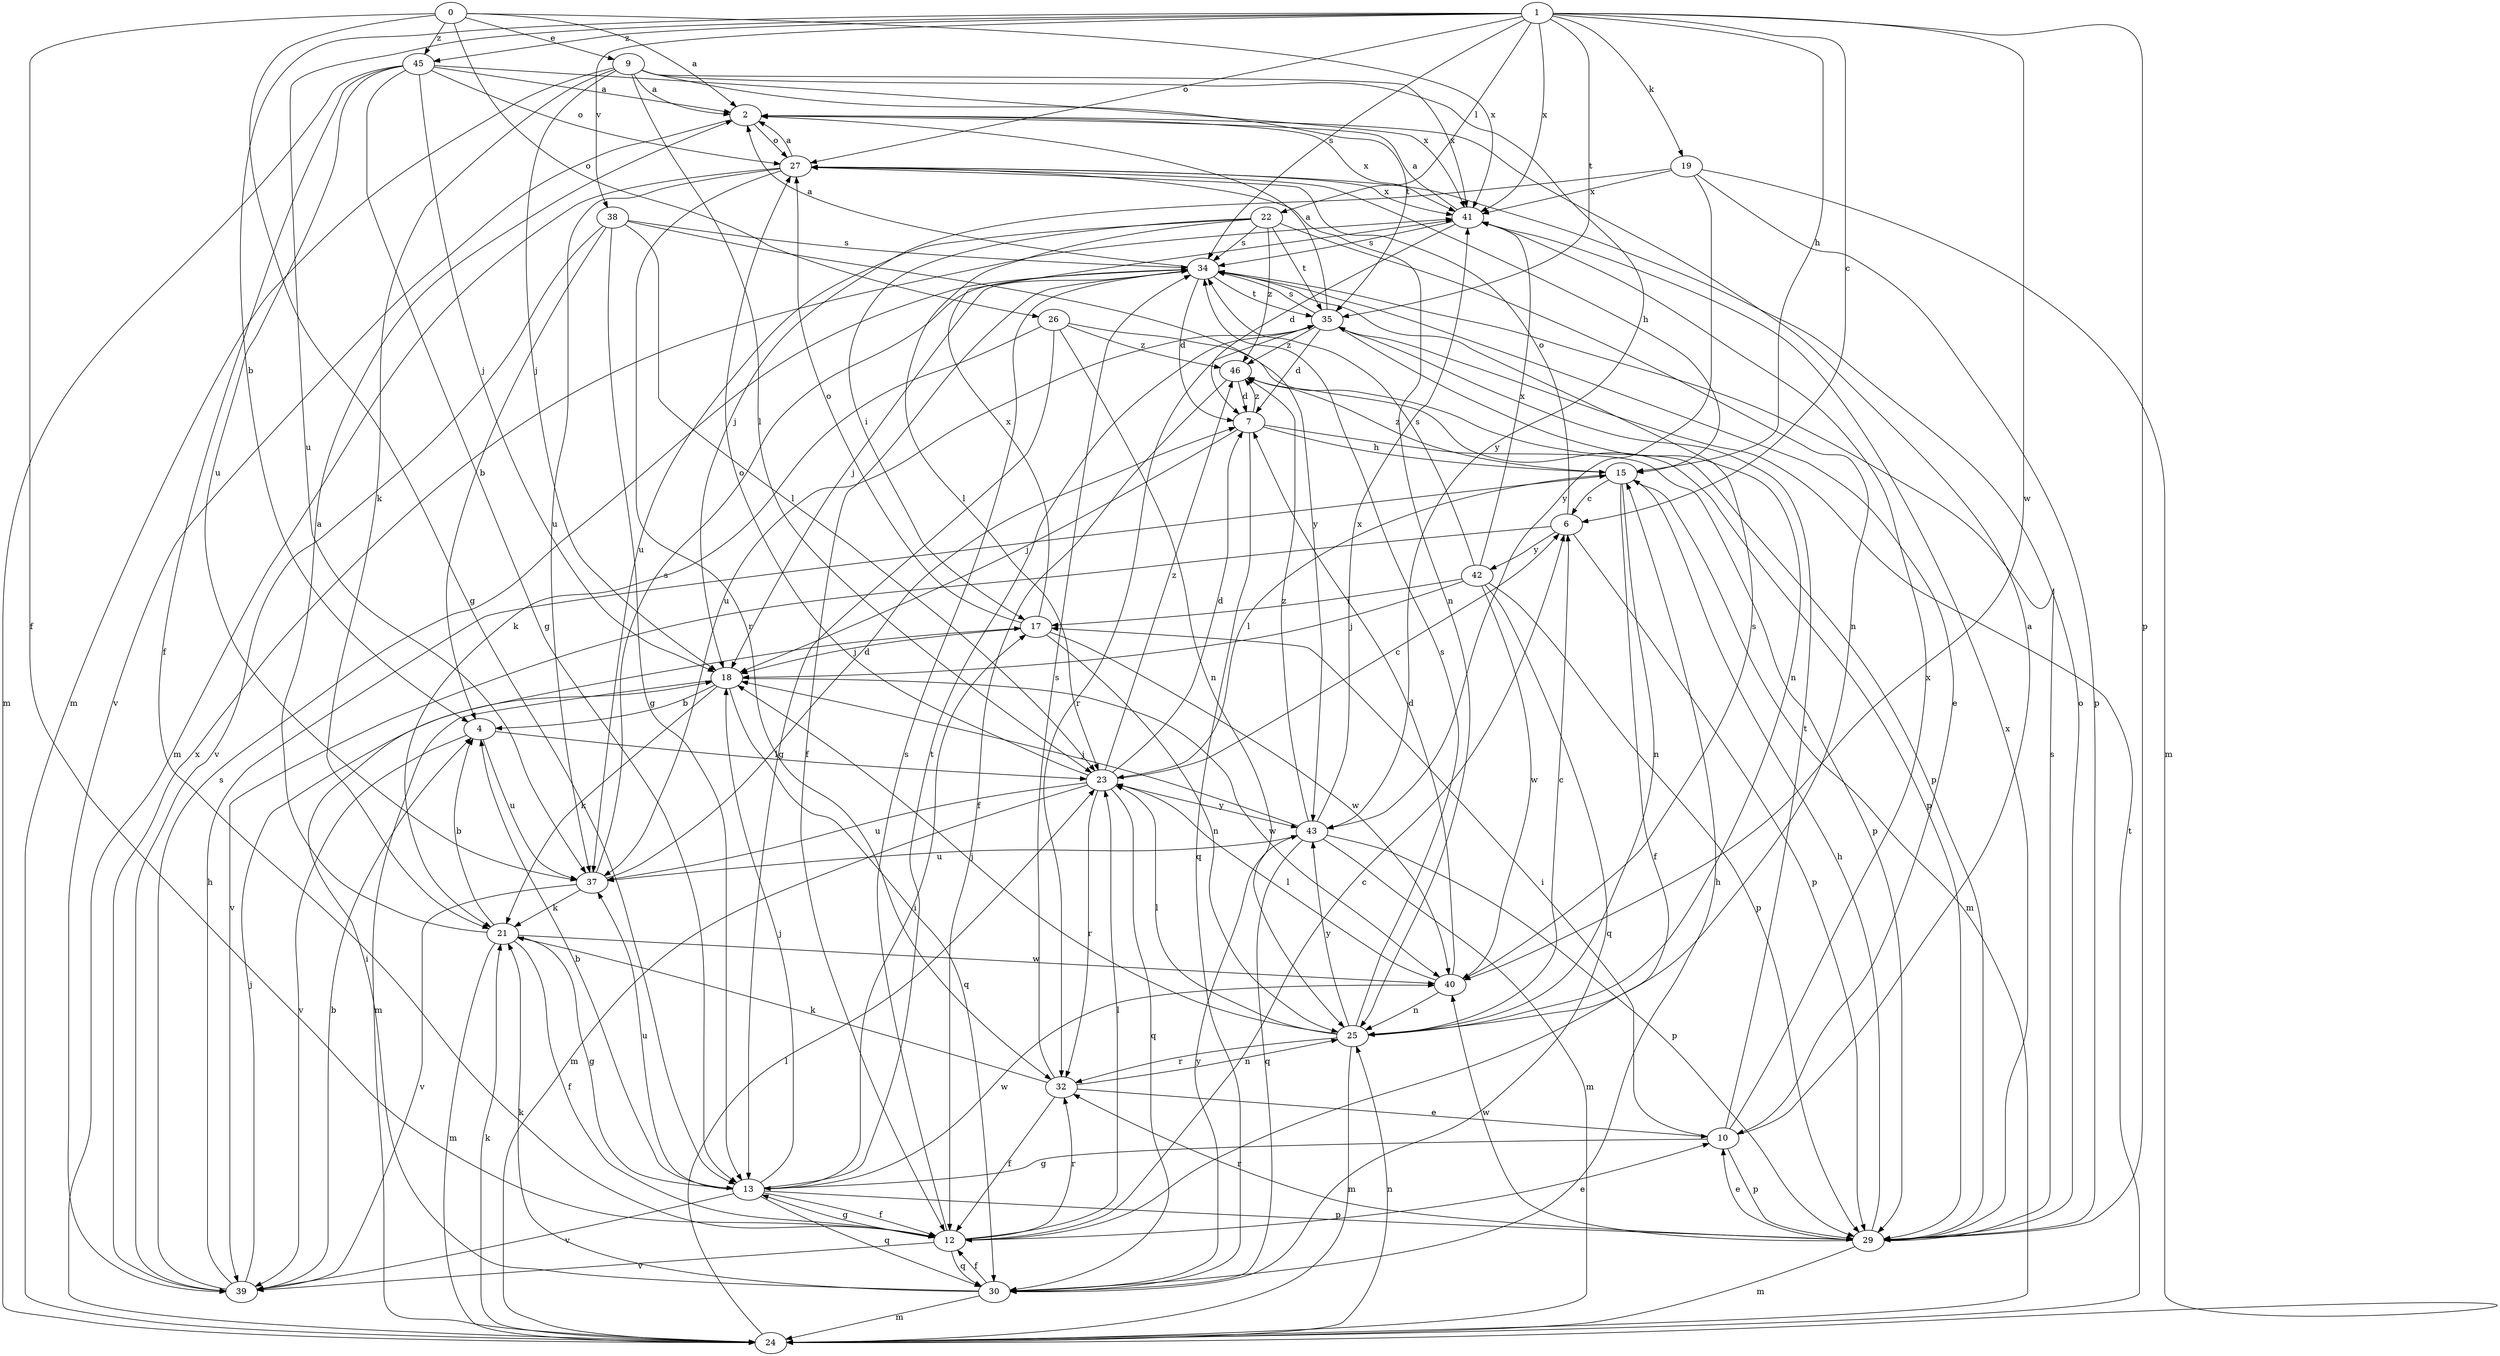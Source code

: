 strict digraph  {
0;
1;
2;
4;
6;
7;
9;
10;
12;
13;
15;
17;
18;
19;
21;
22;
23;
24;
25;
26;
27;
29;
30;
32;
34;
35;
37;
38;
39;
40;
41;
42;
43;
45;
46;
0 -> 2  [label=a];
0 -> 9  [label=e];
0 -> 12  [label=f];
0 -> 13  [label=g];
0 -> 26  [label=o];
0 -> 41  [label=x];
0 -> 45  [label=z];
1 -> 4  [label=b];
1 -> 6  [label=c];
1 -> 15  [label=h];
1 -> 19  [label=k];
1 -> 22  [label=l];
1 -> 27  [label=o];
1 -> 29  [label=p];
1 -> 34  [label=s];
1 -> 35  [label=t];
1 -> 37  [label=u];
1 -> 38  [label=v];
1 -> 40  [label=w];
1 -> 41  [label=x];
1 -> 45  [label=z];
2 -> 27  [label=o];
2 -> 39  [label=v];
2 -> 41  [label=x];
4 -> 23  [label=l];
4 -> 37  [label=u];
4 -> 39  [label=v];
6 -> 27  [label=o];
6 -> 29  [label=p];
6 -> 39  [label=v];
6 -> 42  [label=y];
7 -> 15  [label=h];
7 -> 18  [label=j];
7 -> 29  [label=p];
7 -> 30  [label=q];
7 -> 46  [label=z];
9 -> 2  [label=a];
9 -> 18  [label=j];
9 -> 21  [label=k];
9 -> 23  [label=l];
9 -> 24  [label=m];
9 -> 35  [label=t];
9 -> 41  [label=x];
9 -> 43  [label=y];
10 -> 2  [label=a];
10 -> 13  [label=g];
10 -> 17  [label=i];
10 -> 29  [label=p];
10 -> 35  [label=t];
10 -> 41  [label=x];
12 -> 6  [label=c];
12 -> 10  [label=e];
12 -> 13  [label=g];
12 -> 23  [label=l];
12 -> 30  [label=q];
12 -> 32  [label=r];
12 -> 34  [label=s];
12 -> 39  [label=v];
13 -> 4  [label=b];
13 -> 12  [label=f];
13 -> 17  [label=i];
13 -> 18  [label=j];
13 -> 29  [label=p];
13 -> 30  [label=q];
13 -> 35  [label=t];
13 -> 37  [label=u];
13 -> 39  [label=v];
13 -> 40  [label=w];
15 -> 6  [label=c];
15 -> 12  [label=f];
15 -> 23  [label=l];
15 -> 24  [label=m];
15 -> 25  [label=n];
15 -> 46  [label=z];
17 -> 18  [label=j];
17 -> 25  [label=n];
17 -> 27  [label=o];
17 -> 40  [label=w];
17 -> 41  [label=x];
18 -> 4  [label=b];
18 -> 21  [label=k];
18 -> 24  [label=m];
18 -> 30  [label=q];
18 -> 40  [label=w];
19 -> 18  [label=j];
19 -> 24  [label=m];
19 -> 29  [label=p];
19 -> 41  [label=x];
19 -> 43  [label=y];
21 -> 2  [label=a];
21 -> 4  [label=b];
21 -> 12  [label=f];
21 -> 13  [label=g];
21 -> 24  [label=m];
21 -> 40  [label=w];
22 -> 17  [label=i];
22 -> 23  [label=l];
22 -> 25  [label=n];
22 -> 34  [label=s];
22 -> 35  [label=t];
22 -> 37  [label=u];
22 -> 46  [label=z];
23 -> 6  [label=c];
23 -> 7  [label=d];
23 -> 24  [label=m];
23 -> 27  [label=o];
23 -> 30  [label=q];
23 -> 32  [label=r];
23 -> 37  [label=u];
23 -> 43  [label=y];
23 -> 46  [label=z];
24 -> 21  [label=k];
24 -> 23  [label=l];
24 -> 25  [label=n];
24 -> 35  [label=t];
25 -> 6  [label=c];
25 -> 18  [label=j];
25 -> 23  [label=l];
25 -> 24  [label=m];
25 -> 32  [label=r];
25 -> 34  [label=s];
25 -> 43  [label=y];
26 -> 13  [label=g];
26 -> 21  [label=k];
26 -> 25  [label=n];
26 -> 29  [label=p];
26 -> 46  [label=z];
27 -> 2  [label=a];
27 -> 15  [label=h];
27 -> 24  [label=m];
27 -> 25  [label=n];
27 -> 32  [label=r];
27 -> 37  [label=u];
27 -> 41  [label=x];
29 -> 10  [label=e];
29 -> 15  [label=h];
29 -> 24  [label=m];
29 -> 27  [label=o];
29 -> 32  [label=r];
29 -> 34  [label=s];
29 -> 40  [label=w];
29 -> 41  [label=x];
30 -> 12  [label=f];
30 -> 15  [label=h];
30 -> 17  [label=i];
30 -> 21  [label=k];
30 -> 24  [label=m];
30 -> 43  [label=y];
32 -> 10  [label=e];
32 -> 12  [label=f];
32 -> 21  [label=k];
32 -> 25  [label=n];
32 -> 34  [label=s];
34 -> 2  [label=a];
34 -> 7  [label=d];
34 -> 10  [label=e];
34 -> 12  [label=f];
34 -> 18  [label=j];
34 -> 35  [label=t];
35 -> 2  [label=a];
35 -> 7  [label=d];
35 -> 25  [label=n];
35 -> 32  [label=r];
35 -> 34  [label=s];
35 -> 37  [label=u];
35 -> 46  [label=z];
37 -> 7  [label=d];
37 -> 21  [label=k];
37 -> 34  [label=s];
37 -> 39  [label=v];
38 -> 4  [label=b];
38 -> 13  [label=g];
38 -> 23  [label=l];
38 -> 34  [label=s];
38 -> 39  [label=v];
38 -> 43  [label=y];
39 -> 4  [label=b];
39 -> 15  [label=h];
39 -> 18  [label=j];
39 -> 34  [label=s];
39 -> 41  [label=x];
40 -> 7  [label=d];
40 -> 23  [label=l];
40 -> 25  [label=n];
40 -> 34  [label=s];
41 -> 2  [label=a];
41 -> 7  [label=d];
41 -> 34  [label=s];
42 -> 17  [label=i];
42 -> 18  [label=j];
42 -> 29  [label=p];
42 -> 30  [label=q];
42 -> 34  [label=s];
42 -> 40  [label=w];
42 -> 41  [label=x];
43 -> 18  [label=j];
43 -> 24  [label=m];
43 -> 29  [label=p];
43 -> 30  [label=q];
43 -> 37  [label=u];
43 -> 41  [label=x];
43 -> 46  [label=z];
45 -> 2  [label=a];
45 -> 12  [label=f];
45 -> 13  [label=g];
45 -> 18  [label=j];
45 -> 24  [label=m];
45 -> 27  [label=o];
45 -> 37  [label=u];
45 -> 41  [label=x];
46 -> 7  [label=d];
46 -> 12  [label=f];
46 -> 29  [label=p];
}
